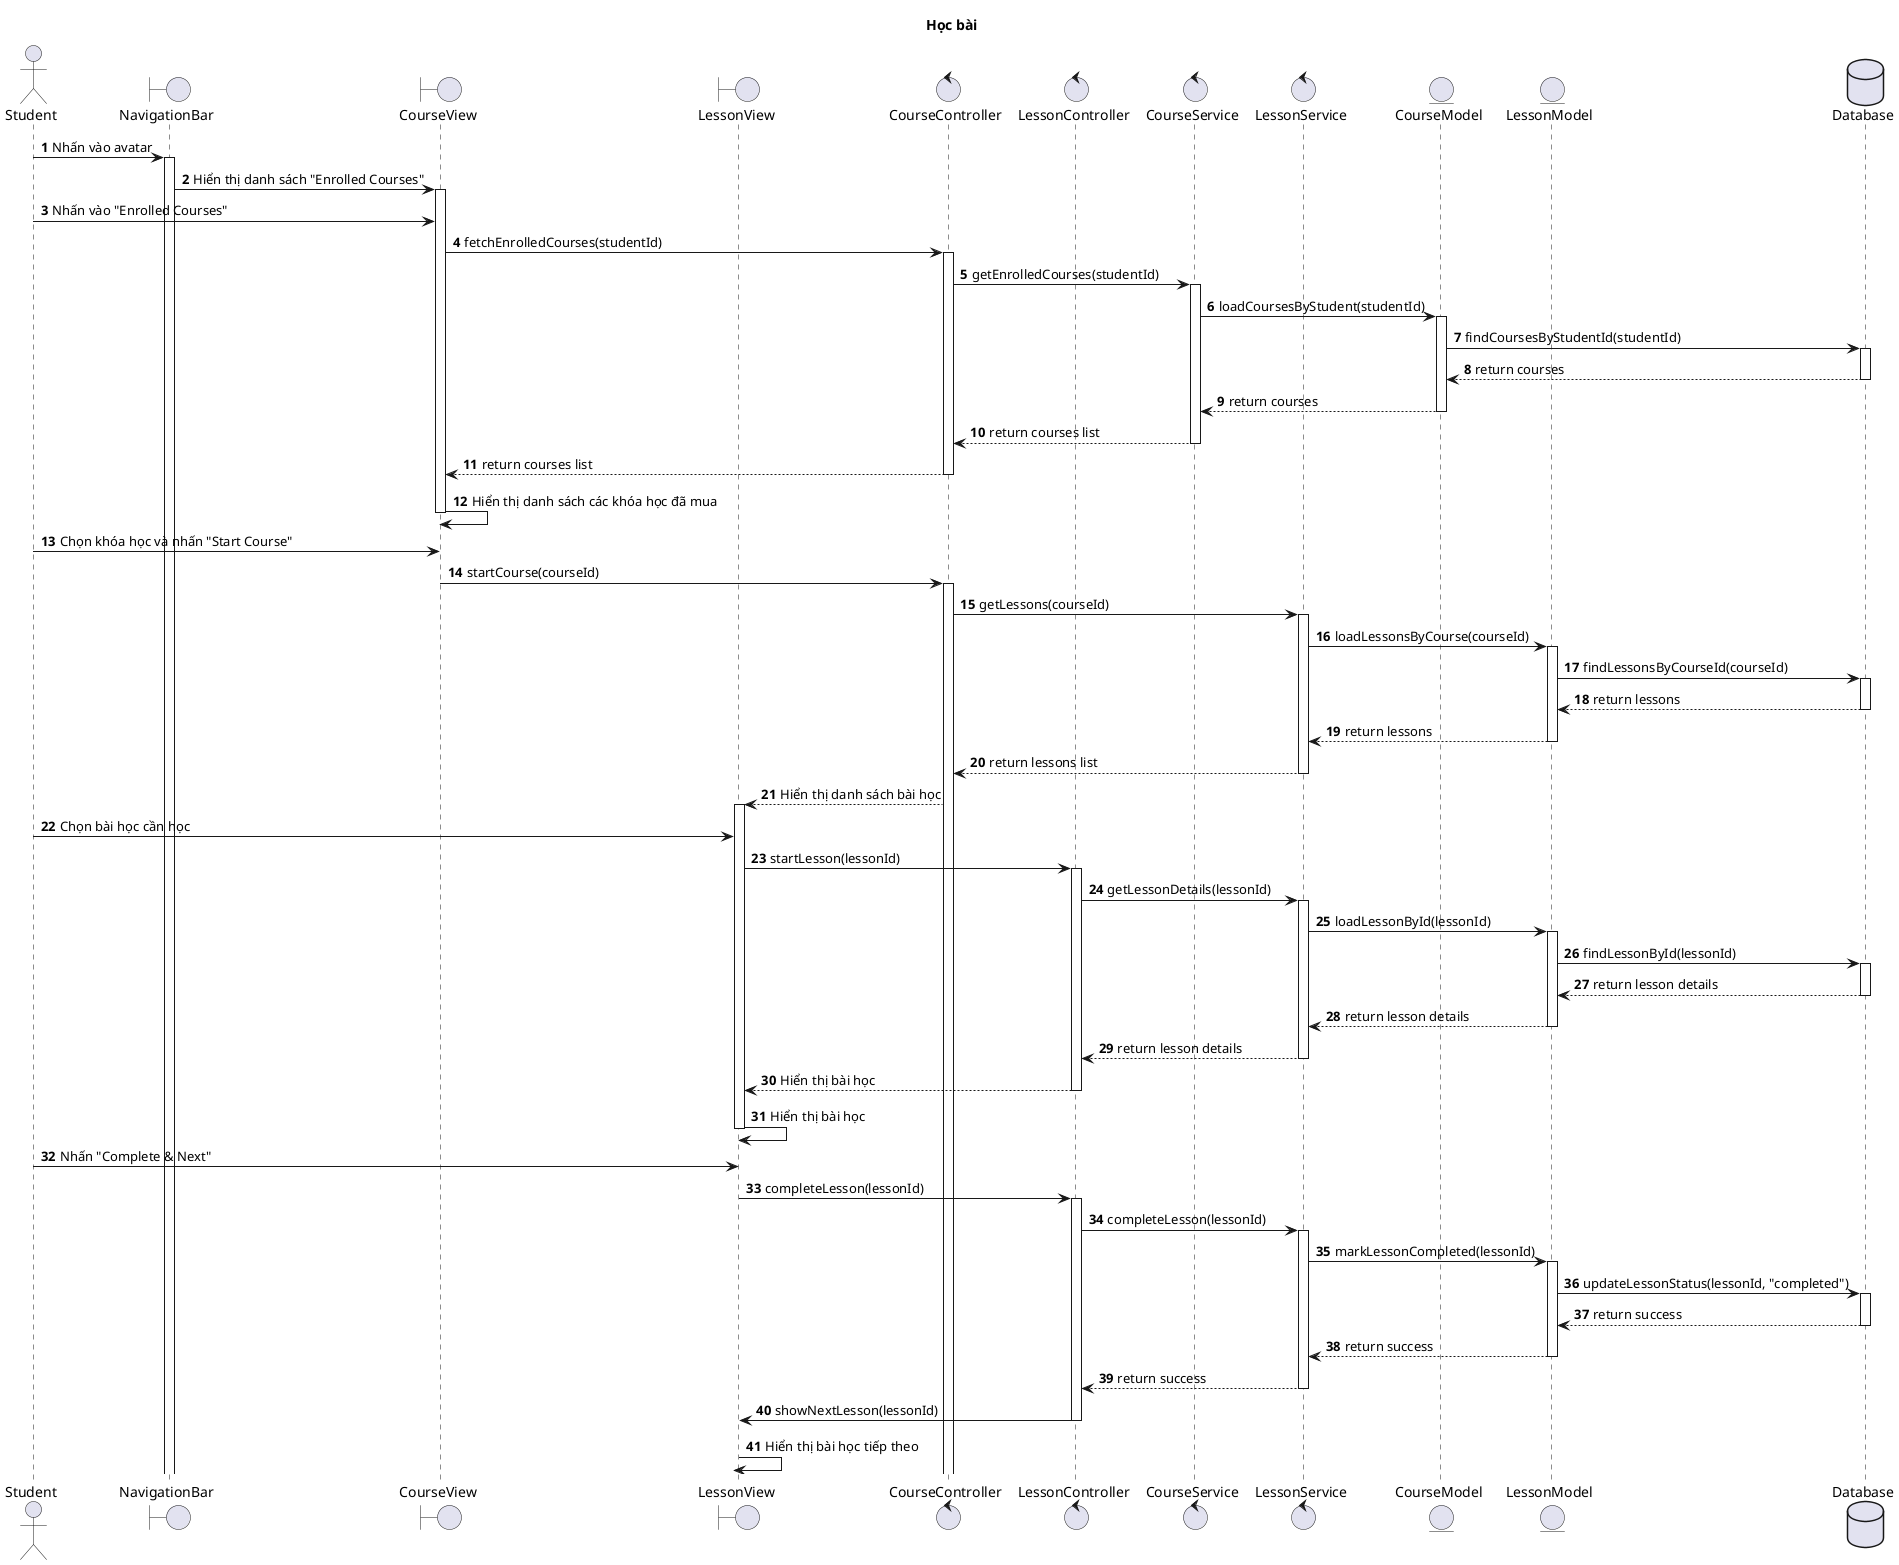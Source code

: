 @startuml
title Học bài

autonumber

actor Student
boundary NavigationBar
boundary CourseView
boundary LessonView
control CourseController
control LessonController
control CourseService
control LessonService
entity CourseModel
entity LessonModel
database Database

Student -> NavigationBar : Nhấn vào avatar
activate NavigationBar
NavigationBar -> CourseView : Hiển thị danh sách "Enrolled Courses"
activate CourseView

Student -> CourseView : Nhấn vào "Enrolled Courses"
CourseView -> CourseController : fetchEnrolledCourses(studentId)
activate CourseController

CourseController -> CourseService : getEnrolledCourses(studentId)
activate CourseService

CourseService -> CourseModel : loadCoursesByStudent(studentId)
activate CourseModel
CourseModel -> Database : findCoursesByStudentId(studentId)
activate Database
Database --> CourseModel : return courses
deactivate Database
CourseModel --> CourseService : return courses
deactivate CourseModel

CourseService --> CourseController : return courses list
deactivate CourseService

CourseController --> CourseView : return courses list
deactivate CourseController

CourseView -> CourseView : Hiển thị danh sách các khóa học đã mua
deactivate CourseView

Student -> CourseView : Chọn khóa học và nhấn "Start Course"
CourseView -> CourseController : startCourse(courseId)
activate CourseController

CourseController -> LessonService : getLessons(courseId)
activate LessonService

LessonService -> LessonModel : loadLessonsByCourse(courseId)
activate LessonModel
LessonModel -> Database : findLessonsByCourseId(courseId)
activate Database
Database --> LessonModel : return lessons
deactivate Database
LessonModel --> LessonService : return lessons
deactivate LessonModel

LessonService --> CourseController : return lessons list
deactivate LessonService

CourseController --> LessonView : Hiển thị danh sách bài học
activate LessonView

Student -> LessonView : Chọn bài học cần học
LessonView -> LessonController : startLesson(lessonId)
activate LessonController

LessonController -> LessonService : getLessonDetails(lessonId)
activate LessonService

LessonService -> LessonModel : loadLessonById(lessonId)
activate LessonModel
LessonModel -> Database : findLessonById(lessonId)
activate Database
Database --> LessonModel : return lesson details
deactivate Database
LessonModel --> LessonService : return lesson details
deactivate LessonModel

LessonService --> LessonController : return lesson details
deactivate LessonService

LessonController --> LessonView : Hiển thị bài học
deactivate LessonController

LessonView -> LessonView : Hiển thị bài học
deactivate LessonView

Student -> LessonView : Nhấn "Complete & Next"
LessonView -> LessonController : completeLesson(lessonId)
activate LessonController

LessonController -> LessonService : completeLesson(lessonId)
activate LessonService

LessonService -> LessonModel : markLessonCompleted(lessonId)
activate LessonModel
LessonModel -> Database : updateLessonStatus(lessonId, "completed")
activate Database
Database --> LessonModel : return success
deactivate Database
LessonModel --> LessonService : return success
deactivate LessonModel

LessonService --> LessonController : return success
deactivate LessonService

LessonController -> LessonView : showNextLesson(lessonId)
deactivate LessonController

LessonView -> LessonView : Hiển thị bài học tiếp theo
deactivate LessonView

@enduml
